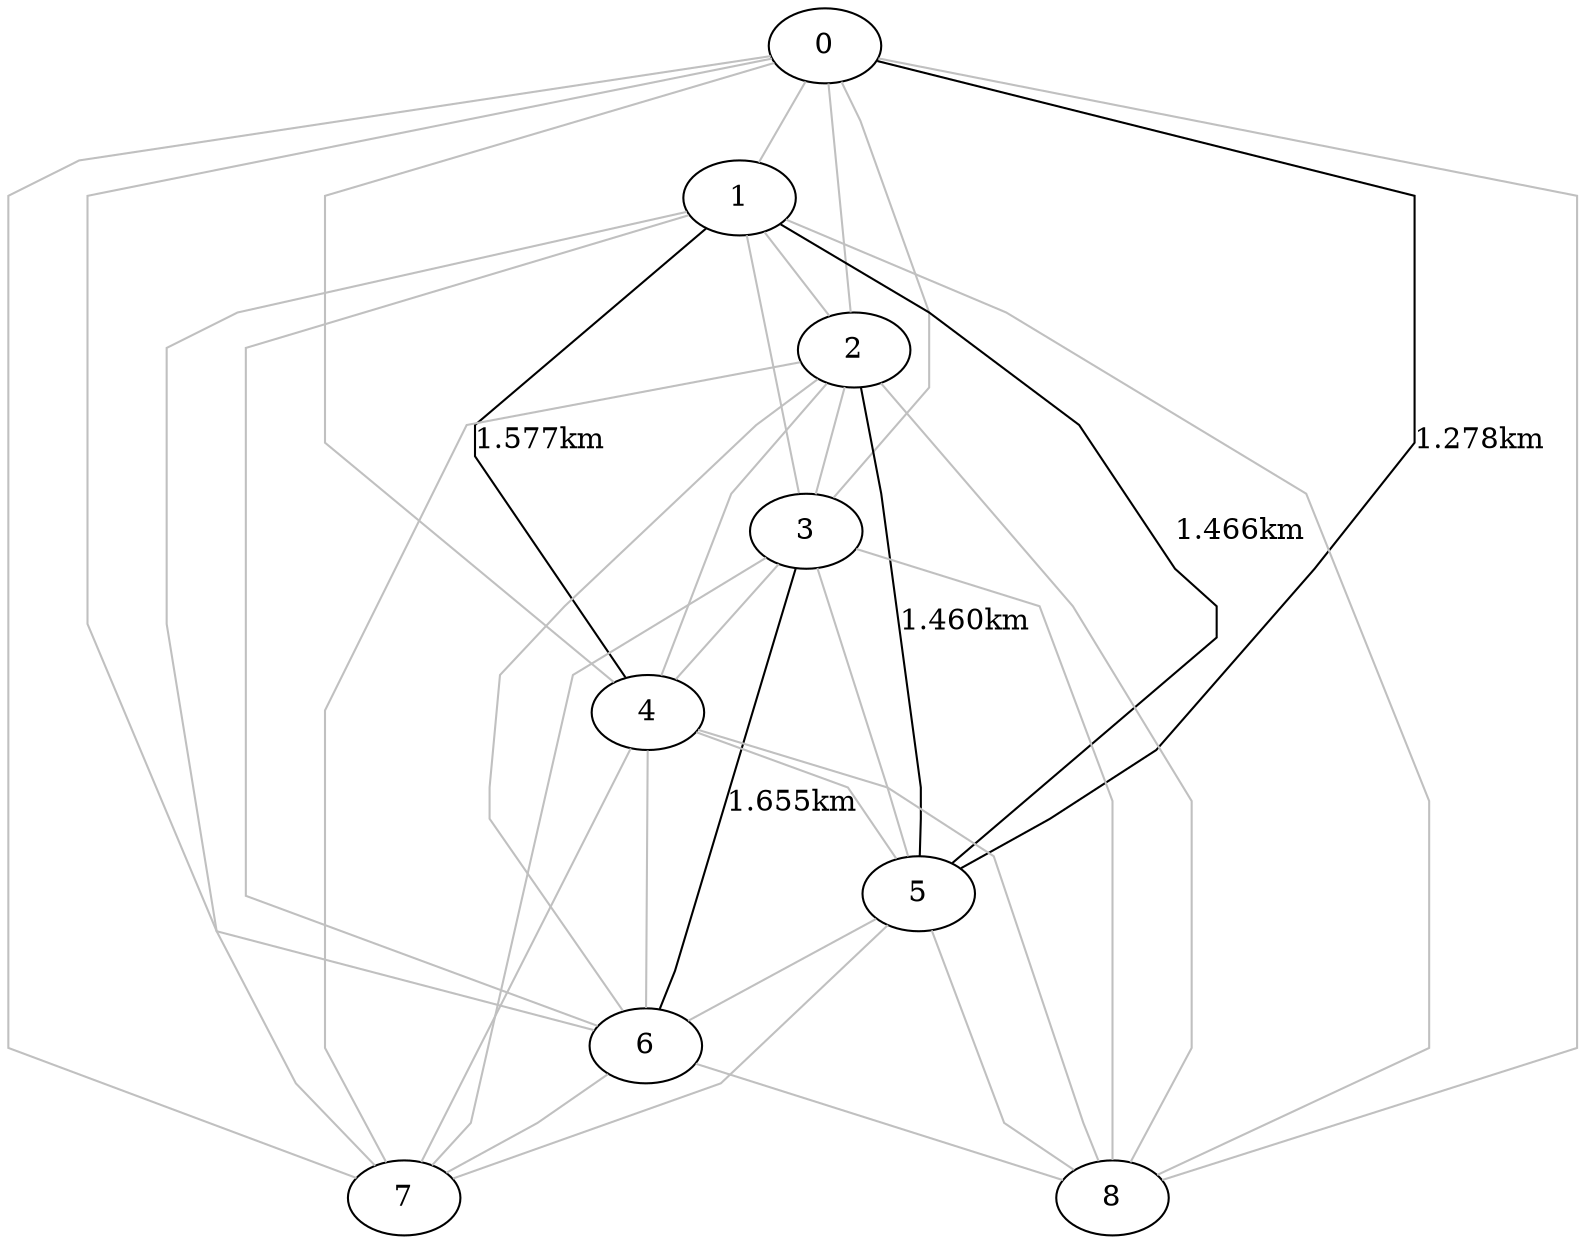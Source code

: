 strict graph {
splines="compound"
0--1 [color=grey];
0--2 [color=grey];
0--3 [color=grey];
0--4 [color=grey];
0--5 [label =  "1.278km"];
0--6 [color=grey];
0--7 [color=grey];
0--8 [color=grey];
1--2 [color=grey];
1--3 [color=grey];
1--4 [label =  "1.577km"];
1--5 [label =  "1.466km"];
1--6 [color=grey];
1--7 [color=grey];
1--8 [color=grey];
2--1 [color=grey];
2--3 [color=grey];
2--4 [color=grey];
2--5 [label =  "1.460km"];
2--6 [color=grey];
2--7 [color=grey];
2--8 [color=grey];
3--1 [color=grey];
3--2 [color=grey];
3--4 [color=grey];
3--5 [color=grey];
3--6 [label =  "1.655km"];
3--7 [color=grey];
3--8 [color=grey];
4--1 [label =  "1.577km"];
4--2 [color=grey];
4--3 [color=grey];
4--5 [color=grey];
4--6 [color=grey];
4--7 [color=grey];
4--8 [color=grey];
5--1 [label =  "1.466km"];
5--2 [label =  "1.460km"];
5--3 [color=grey];
5--4 [color=grey];
5--6 [color=grey];
5--7 [color=grey];
5--8 [color=grey];
6--1 [color=grey];
6--2 [color=grey];
6--3 [label =  "1.655km"];
6--4 [color=grey];
6--5 [color=grey];
6--7 [color=grey];
6--8 [color=grey];
7--1 [color=grey];
7--2 [color=grey];
7--3 [color=grey];
7--4 [color=grey];
7--5 [color=grey];
7--6 [color=grey];
8--1 [color=grey];
8--2 [color=grey];
8--3 [color=grey];
8--4 [color=grey];
8--5 [color=grey];
8--6 [color=grey];
}
